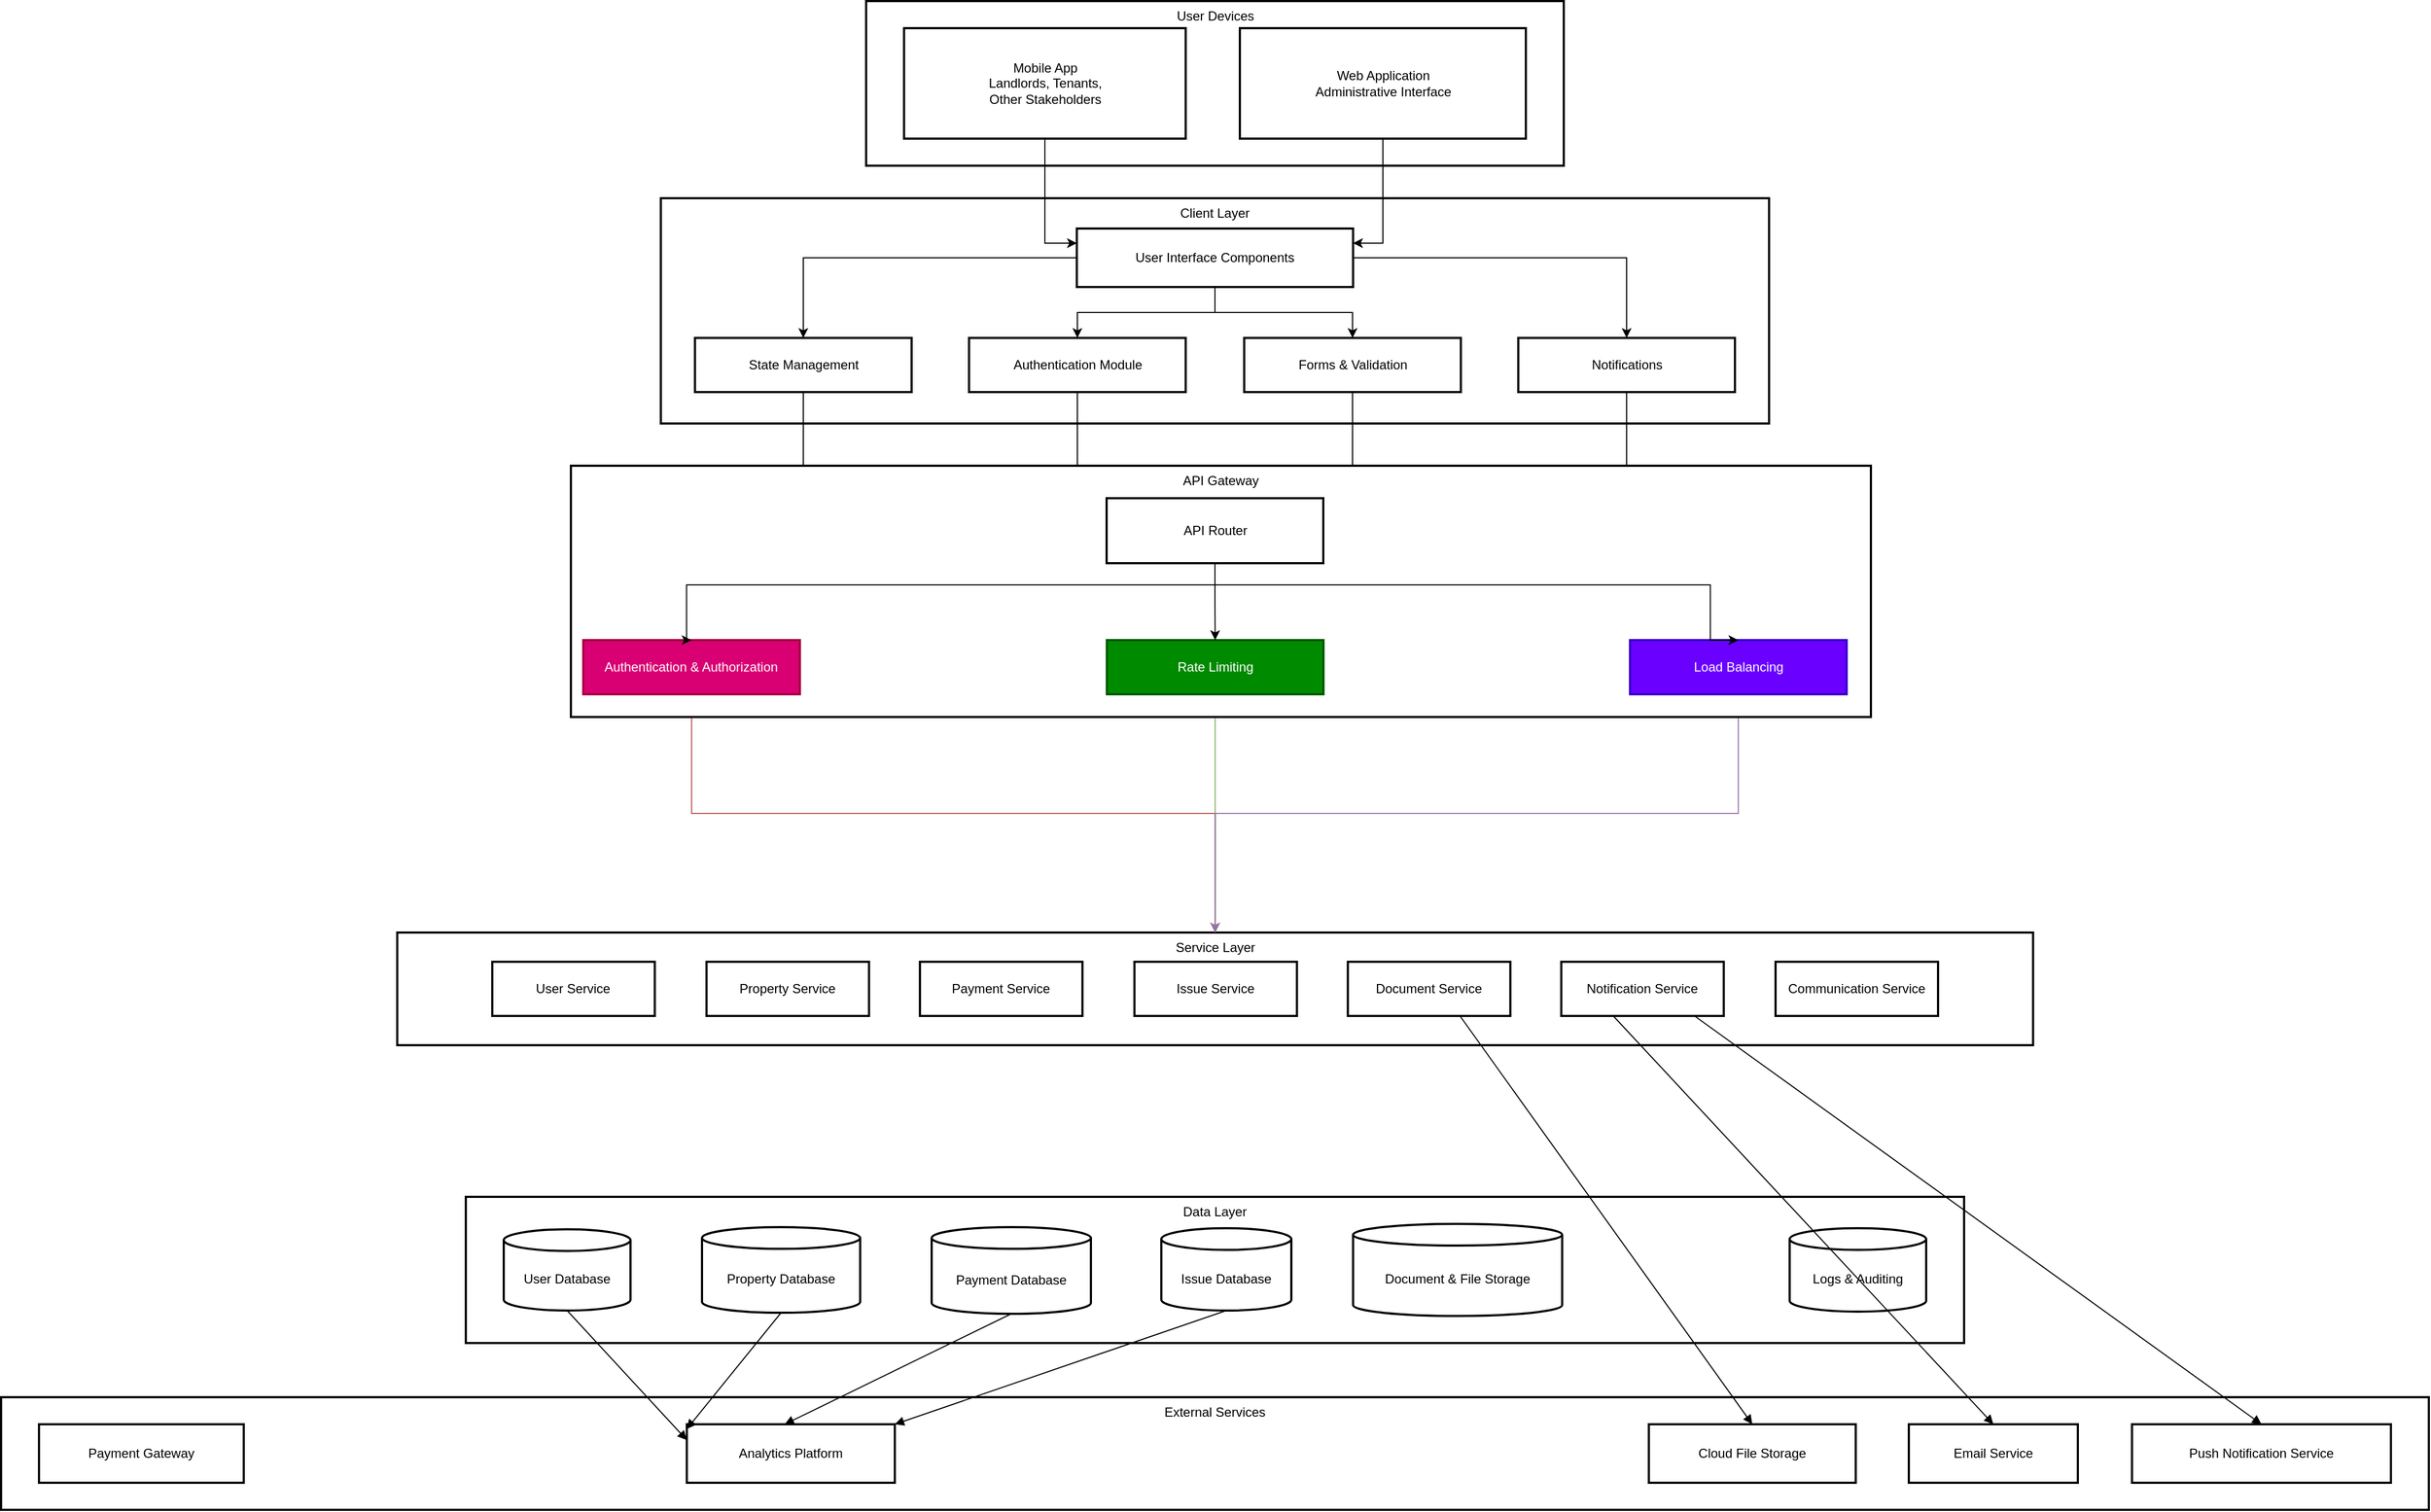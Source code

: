 <mxfile version="26.1.1">
  <diagram name="Page-1" id="fBjL8o_hA7o35bIcAhnm">
    <mxGraphModel dx="1640" dy="1245" grid="1" gridSize="10" guides="1" tooltips="1" connect="1" arrows="1" fold="1" page="1" pageScale="1" pageWidth="827" pageHeight="1169" math="0" shadow="0">
      <root>
        <mxCell id="0" />
        <mxCell id="1" parent="0" />
        <mxCell id="ONVwY6G91tmGvO6E3kD--86" value="" style="group" vertex="1" connectable="0" parent="1">
          <mxGeometry x="796" y="222" width="1023" height="208" as="geometry" />
        </mxCell>
        <mxCell id="ONVwY6G91tmGvO6E3kD--5" value="Client Layer" style="whiteSpace=wrap;strokeWidth=2;verticalAlign=top;" vertex="1" parent="ONVwY6G91tmGvO6E3kD--86">
          <mxGeometry width="1023" height="208" as="geometry" />
        </mxCell>
        <mxCell id="ONVwY6G91tmGvO6E3kD--104" style="edgeStyle=orthogonalEdgeStyle;rounded=0;orthogonalLoop=1;jettySize=auto;html=1;exitX=0;exitY=0.5;exitDx=0;exitDy=0;entryX=0.5;entryY=0;entryDx=0;entryDy=0;" edge="1" parent="ONVwY6G91tmGvO6E3kD--86" source="ONVwY6G91tmGvO6E3kD--9" target="ONVwY6G91tmGvO6E3kD--10">
          <mxGeometry relative="1" as="geometry" />
        </mxCell>
        <mxCell id="ONVwY6G91tmGvO6E3kD--105" style="edgeStyle=orthogonalEdgeStyle;rounded=0;orthogonalLoop=1;jettySize=auto;html=1;entryX=0.5;entryY=0;entryDx=0;entryDy=0;" edge="1" parent="ONVwY6G91tmGvO6E3kD--86" source="ONVwY6G91tmGvO6E3kD--9" target="ONVwY6G91tmGvO6E3kD--11">
          <mxGeometry relative="1" as="geometry" />
        </mxCell>
        <mxCell id="ONVwY6G91tmGvO6E3kD--106" style="edgeStyle=orthogonalEdgeStyle;rounded=0;orthogonalLoop=1;jettySize=auto;html=1;entryX=0.5;entryY=0;entryDx=0;entryDy=0;" edge="1" parent="ONVwY6G91tmGvO6E3kD--86" source="ONVwY6G91tmGvO6E3kD--9" target="ONVwY6G91tmGvO6E3kD--12">
          <mxGeometry relative="1" as="geometry" />
        </mxCell>
        <mxCell id="ONVwY6G91tmGvO6E3kD--107" style="edgeStyle=orthogonalEdgeStyle;rounded=0;orthogonalLoop=1;jettySize=auto;html=1;entryX=0.5;entryY=0;entryDx=0;entryDy=0;" edge="1" parent="ONVwY6G91tmGvO6E3kD--86" source="ONVwY6G91tmGvO6E3kD--9" target="ONVwY6G91tmGvO6E3kD--13">
          <mxGeometry relative="1" as="geometry" />
        </mxCell>
        <mxCell id="ONVwY6G91tmGvO6E3kD--9" value="User Interface Components" style="whiteSpace=wrap;strokeWidth=2;" vertex="1" parent="ONVwY6G91tmGvO6E3kD--86">
          <mxGeometry x="384" y="28" width="255" height="54" as="geometry" />
        </mxCell>
        <mxCell id="ONVwY6G91tmGvO6E3kD--10" value="State Management" style="whiteSpace=wrap;strokeWidth=2;" vertex="1" parent="ONVwY6G91tmGvO6E3kD--86">
          <mxGeometry x="31.5" y="129" width="200" height="50" as="geometry" />
        </mxCell>
        <mxCell id="ONVwY6G91tmGvO6E3kD--11" value="Authentication Module" style="whiteSpace=wrap;strokeWidth=2;" vertex="1" parent="ONVwY6G91tmGvO6E3kD--86">
          <mxGeometry x="284.5" y="129" width="200" height="50" as="geometry" />
        </mxCell>
        <mxCell id="ONVwY6G91tmGvO6E3kD--12" value="Forms &amp; Validation" style="whiteSpace=wrap;strokeWidth=2;" vertex="1" parent="ONVwY6G91tmGvO6E3kD--86">
          <mxGeometry x="538.5" y="129" width="200" height="50" as="geometry" />
        </mxCell>
        <mxCell id="ONVwY6G91tmGvO6E3kD--13" value="Notifications" style="whiteSpace=wrap;strokeWidth=2;" vertex="1" parent="ONVwY6G91tmGvO6E3kD--86">
          <mxGeometry x="791.5" y="129" width="200" height="50" as="geometry" />
        </mxCell>
        <mxCell id="ONVwY6G91tmGvO6E3kD--91" value="" style="group" vertex="1" connectable="0" parent="1">
          <mxGeometry x="187" y="1329" width="2241" height="104" as="geometry" />
        </mxCell>
        <mxCell id="ONVwY6G91tmGvO6E3kD--1" value="External Services" style="whiteSpace=wrap;strokeWidth=2;verticalAlign=top;" vertex="1" parent="ONVwY6G91tmGvO6E3kD--91">
          <mxGeometry width="2241" height="104" as="geometry" />
        </mxCell>
        <mxCell id="ONVwY6G91tmGvO6E3kD--31" value="Payment Gateway" style="whiteSpace=wrap;strokeWidth=2;" vertex="1" parent="ONVwY6G91tmGvO6E3kD--91">
          <mxGeometry x="35" y="25" width="189" height="54" as="geometry" />
        </mxCell>
        <mxCell id="ONVwY6G91tmGvO6E3kD--32" value="Email Service" style="whiteSpace=wrap;strokeWidth=2;" vertex="1" parent="ONVwY6G91tmGvO6E3kD--91">
          <mxGeometry x="1761" y="25" width="156" height="54" as="geometry" />
        </mxCell>
        <mxCell id="ONVwY6G91tmGvO6E3kD--33" value="Push Notification Service" style="whiteSpace=wrap;strokeWidth=2;" vertex="1" parent="ONVwY6G91tmGvO6E3kD--91">
          <mxGeometry x="1967" y="25" width="239" height="54" as="geometry" />
        </mxCell>
        <mxCell id="ONVwY6G91tmGvO6E3kD--34" value="Cloud File Storage" style="whiteSpace=wrap;strokeWidth=2;" vertex="1" parent="ONVwY6G91tmGvO6E3kD--91">
          <mxGeometry x="1521" y="25" width="191" height="54" as="geometry" />
        </mxCell>
        <mxCell id="ONVwY6G91tmGvO6E3kD--35" value="Analytics Platform" style="whiteSpace=wrap;strokeWidth=2;" vertex="1" parent="ONVwY6G91tmGvO6E3kD--91">
          <mxGeometry x="633" y="25" width="192" height="54" as="geometry" />
        </mxCell>
        <mxCell id="ONVwY6G91tmGvO6E3kD--90" value="" style="group" vertex="1" connectable="0" parent="1">
          <mxGeometry x="616" y="1144" width="1383" height="135" as="geometry" />
        </mxCell>
        <mxCell id="ONVwY6G91tmGvO6E3kD--2" value="Data Layer" style="whiteSpace=wrap;strokeWidth=2;verticalAlign=top;" vertex="1" parent="ONVwY6G91tmGvO6E3kD--90">
          <mxGeometry width="1383" height="135" as="geometry" />
        </mxCell>
        <mxCell id="ONVwY6G91tmGvO6E3kD--25" value="User Database" style="shape=cylinder3;boundedLbl=1;backgroundOutline=1;size=10;strokeWidth=2;whiteSpace=wrap;" vertex="1" parent="ONVwY6G91tmGvO6E3kD--90">
          <mxGeometry x="35" y="30" width="117" height="75" as="geometry" />
        </mxCell>
        <mxCell id="ONVwY6G91tmGvO6E3kD--26" value="Property Database" style="shape=cylinder3;boundedLbl=1;backgroundOutline=1;size=10;strokeWidth=2;whiteSpace=wrap;" vertex="1" parent="ONVwY6G91tmGvO6E3kD--90">
          <mxGeometry x="218" y="28" width="146" height="79" as="geometry" />
        </mxCell>
        <mxCell id="ONVwY6G91tmGvO6E3kD--27" value="Payment Database" style="shape=cylinder3;boundedLbl=1;backgroundOutline=1;size=10;strokeWidth=2;whiteSpace=wrap;" vertex="1" parent="ONVwY6G91tmGvO6E3kD--90">
          <mxGeometry x="430" y="28" width="147" height="80" as="geometry" />
        </mxCell>
        <mxCell id="ONVwY6G91tmGvO6E3kD--28" value="Issue Database" style="shape=cylinder3;boundedLbl=1;backgroundOutline=1;size=10;strokeWidth=2;whiteSpace=wrap;" vertex="1" parent="ONVwY6G91tmGvO6E3kD--90">
          <mxGeometry x="642" y="29" width="120" height="76" as="geometry" />
        </mxCell>
        <mxCell id="ONVwY6G91tmGvO6E3kD--29" value="Document &amp; File Storage" style="shape=cylinder3;boundedLbl=1;backgroundOutline=1;size=10;strokeWidth=2;whiteSpace=wrap;" vertex="1" parent="ONVwY6G91tmGvO6E3kD--90">
          <mxGeometry x="819" y="25" width="193" height="85" as="geometry" />
        </mxCell>
        <mxCell id="ONVwY6G91tmGvO6E3kD--30" value="Logs &amp; Auditing" style="shape=cylinder3;boundedLbl=1;backgroundOutline=1;size=10;strokeWidth=2;whiteSpace=wrap;" vertex="1" parent="ONVwY6G91tmGvO6E3kD--90">
          <mxGeometry x="1222" y="29" width="126" height="77" as="geometry" />
        </mxCell>
        <mxCell id="ONVwY6G91tmGvO6E3kD--89" value="" style="group" vertex="1" connectable="0" parent="1">
          <mxGeometry x="552.69" y="900" width="1510" height="104" as="geometry" />
        </mxCell>
        <mxCell id="ONVwY6G91tmGvO6E3kD--3" value="Service Layer" style="whiteSpace=wrap;strokeWidth=2;verticalAlign=top;" vertex="1" parent="ONVwY6G91tmGvO6E3kD--89">
          <mxGeometry width="1510" height="104" as="geometry" />
        </mxCell>
        <mxCell id="ONVwY6G91tmGvO6E3kD--18" value="User Service" style="whiteSpace=wrap;strokeWidth=2;" vertex="1" parent="ONVwY6G91tmGvO6E3kD--89">
          <mxGeometry x="87.723" y="27" width="150" height="50" as="geometry" />
        </mxCell>
        <mxCell id="ONVwY6G91tmGvO6E3kD--19" value="Property Service" style="whiteSpace=wrap;strokeWidth=2;" vertex="1" parent="ONVwY6G91tmGvO6E3kD--89">
          <mxGeometry x="285.49" y="27" width="150" height="50" as="geometry" />
        </mxCell>
        <mxCell id="ONVwY6G91tmGvO6E3kD--20" value="Payment Service" style="whiteSpace=wrap;strokeWidth=2;" vertex="1" parent="ONVwY6G91tmGvO6E3kD--89">
          <mxGeometry x="482.49" y="27" width="150" height="50" as="geometry" />
        </mxCell>
        <mxCell id="ONVwY6G91tmGvO6E3kD--21" value="Issue Service" style="whiteSpace=wrap;strokeWidth=2;" vertex="1" parent="ONVwY6G91tmGvO6E3kD--89">
          <mxGeometry x="680.49" y="27" width="150" height="50" as="geometry" />
        </mxCell>
        <mxCell id="ONVwY6G91tmGvO6E3kD--22" value="Document Service" style="whiteSpace=wrap;strokeWidth=2;" vertex="1" parent="ONVwY6G91tmGvO6E3kD--89">
          <mxGeometry x="877.49" y="27" width="150" height="50" as="geometry" />
        </mxCell>
        <mxCell id="ONVwY6G91tmGvO6E3kD--23" value="Notification Service" style="whiteSpace=wrap;strokeWidth=2;" vertex="1" parent="ONVwY6G91tmGvO6E3kD--89">
          <mxGeometry x="1074.49" y="27" width="150" height="50" as="geometry" />
        </mxCell>
        <mxCell id="ONVwY6G91tmGvO6E3kD--24" value="Communication Service" style="whiteSpace=wrap;strokeWidth=2;" vertex="1" parent="ONVwY6G91tmGvO6E3kD--89">
          <mxGeometry x="1272.286" y="27" width="150" height="50" as="geometry" />
        </mxCell>
        <mxCell id="ONVwY6G91tmGvO6E3kD--78" value="" style="curved=1;startArrow=none;endArrow=block;exitX=0.32;exitY=1;entryX=0.5;entryY=-0.01;rounded=0;" edge="1" parent="1" source="ONVwY6G91tmGvO6E3kD--23" target="ONVwY6G91tmGvO6E3kD--32">
          <mxGeometry relative="1" as="geometry">
            <Array as="points" />
          </mxGeometry>
        </mxCell>
        <mxCell id="ONVwY6G91tmGvO6E3kD--79" value="" style="curved=1;startArrow=none;endArrow=block;exitX=0.82;exitY=1;entryX=0.5;entryY=-0.01;rounded=0;" edge="1" parent="1" source="ONVwY6G91tmGvO6E3kD--23" target="ONVwY6G91tmGvO6E3kD--33">
          <mxGeometry relative="1" as="geometry">
            <Array as="points" />
          </mxGeometry>
        </mxCell>
        <mxCell id="ONVwY6G91tmGvO6E3kD--80" value="" style="curved=1;startArrow=none;endArrow=block;exitX=0.69;exitY=1;entryX=0.5;entryY=-0.01;rounded=0;" edge="1" parent="1" source="ONVwY6G91tmGvO6E3kD--22" target="ONVwY6G91tmGvO6E3kD--34">
          <mxGeometry relative="1" as="geometry">
            <Array as="points" />
          </mxGeometry>
        </mxCell>
        <mxCell id="ONVwY6G91tmGvO6E3kD--81" value="" style="curved=1;startArrow=none;endArrow=block;exitX=0.5;exitY=1;entryX=0;entryY=0.27;rounded=0;" edge="1" parent="1" source="ONVwY6G91tmGvO6E3kD--25" target="ONVwY6G91tmGvO6E3kD--35">
          <mxGeometry relative="1" as="geometry">
            <Array as="points" />
          </mxGeometry>
        </mxCell>
        <mxCell id="ONVwY6G91tmGvO6E3kD--82" value="" style="curved=1;startArrow=none;endArrow=block;exitX=0.5;exitY=1;entryX=0;entryY=0.08;rounded=0;" edge="1" parent="1" source="ONVwY6G91tmGvO6E3kD--26" target="ONVwY6G91tmGvO6E3kD--35">
          <mxGeometry relative="1" as="geometry">
            <Array as="points" />
          </mxGeometry>
        </mxCell>
        <mxCell id="ONVwY6G91tmGvO6E3kD--83" value="" style="curved=1;startArrow=none;endArrow=block;exitX=0.5;exitY=0.99;entryX=0.47;entryY=-0.01;rounded=0;" edge="1" parent="1" source="ONVwY6G91tmGvO6E3kD--27" target="ONVwY6G91tmGvO6E3kD--35">
          <mxGeometry relative="1" as="geometry">
            <Array as="points" />
          </mxGeometry>
        </mxCell>
        <mxCell id="ONVwY6G91tmGvO6E3kD--84" value="" style="curved=1;startArrow=none;endArrow=block;exitX=0.5;exitY=1;entryX=1;entryY=0;rounded=0;" edge="1" parent="1" source="ONVwY6G91tmGvO6E3kD--28" target="ONVwY6G91tmGvO6E3kD--35">
          <mxGeometry relative="1" as="geometry">
            <Array as="points" />
          </mxGeometry>
        </mxCell>
        <mxCell id="ONVwY6G91tmGvO6E3kD--85" value="" style="group" vertex="1" connectable="0" parent="1">
          <mxGeometry x="985.5" y="40" width="644" height="152" as="geometry" />
        </mxCell>
        <mxCell id="ONVwY6G91tmGvO6E3kD--6" value="User Devices" style="whiteSpace=wrap;strokeWidth=2;verticalAlign=top;" vertex="1" parent="ONVwY6G91tmGvO6E3kD--85">
          <mxGeometry width="644" height="152" as="geometry" />
        </mxCell>
        <mxCell id="ONVwY6G91tmGvO6E3kD--7" value="Mobile App&#xa;Landlords, Tenants,&#xa;Other Stakeholders" style="whiteSpace=wrap;strokeWidth=2;" vertex="1" parent="ONVwY6G91tmGvO6E3kD--85">
          <mxGeometry x="35" y="25" width="260" height="102" as="geometry" />
        </mxCell>
        <mxCell id="ONVwY6G91tmGvO6E3kD--8" value="Web Application&#xa;Administrative Interface" style="whiteSpace=wrap;strokeWidth=2;" vertex="1" parent="ONVwY6G91tmGvO6E3kD--85">
          <mxGeometry x="345" y="25" width="264" height="102" as="geometry" />
        </mxCell>
        <mxCell id="ONVwY6G91tmGvO6E3kD--109" style="edgeStyle=orthogonalEdgeStyle;rounded=0;orthogonalLoop=1;jettySize=auto;html=1;entryX=0;entryY=0.5;entryDx=0;entryDy=0;" edge="1" parent="1" source="ONVwY6G91tmGvO6E3kD--11" target="ONVwY6G91tmGvO6E3kD--14">
          <mxGeometry relative="1" as="geometry" />
        </mxCell>
        <mxCell id="ONVwY6G91tmGvO6E3kD--110" style="edgeStyle=orthogonalEdgeStyle;rounded=0;orthogonalLoop=1;jettySize=auto;html=1;entryX=1;entryY=0.5;entryDx=0;entryDy=0;" edge="1" parent="1" source="ONVwY6G91tmGvO6E3kD--12" target="ONVwY6G91tmGvO6E3kD--14">
          <mxGeometry relative="1" as="geometry" />
        </mxCell>
        <mxCell id="ONVwY6G91tmGvO6E3kD--115" style="edgeStyle=orthogonalEdgeStyle;rounded=0;orthogonalLoop=1;jettySize=auto;html=1;entryX=1;entryY=0.25;entryDx=0;entryDy=0;" edge="1" parent="1" source="ONVwY6G91tmGvO6E3kD--8" target="ONVwY6G91tmGvO6E3kD--9">
          <mxGeometry relative="1" as="geometry" />
        </mxCell>
        <mxCell id="ONVwY6G91tmGvO6E3kD--116" style="edgeStyle=orthogonalEdgeStyle;rounded=0;orthogonalLoop=1;jettySize=auto;html=1;entryX=0;entryY=0.25;entryDx=0;entryDy=0;" edge="1" parent="1" source="ONVwY6G91tmGvO6E3kD--7" target="ONVwY6G91tmGvO6E3kD--9">
          <mxGeometry relative="1" as="geometry" />
        </mxCell>
        <mxCell id="ONVwY6G91tmGvO6E3kD--118" style="edgeStyle=orthogonalEdgeStyle;rounded=0;orthogonalLoop=1;jettySize=auto;html=1;entryX=1;entryY=0.75;entryDx=0;entryDy=0;" edge="1" parent="1" source="ONVwY6G91tmGvO6E3kD--13" target="ONVwY6G91tmGvO6E3kD--14">
          <mxGeometry relative="1" as="geometry">
            <Array as="points">
              <mxPoint x="1688" y="544" />
            </Array>
          </mxGeometry>
        </mxCell>
        <mxCell id="ONVwY6G91tmGvO6E3kD--119" style="edgeStyle=orthogonalEdgeStyle;rounded=0;orthogonalLoop=1;jettySize=auto;html=1;entryX=0;entryY=0.75;entryDx=0;entryDy=0;" edge="1" parent="1" source="ONVwY6G91tmGvO6E3kD--10" target="ONVwY6G91tmGvO6E3kD--14">
          <mxGeometry relative="1" as="geometry">
            <Array as="points">
              <mxPoint x="928" y="544" />
            </Array>
          </mxGeometry>
        </mxCell>
        <mxCell id="ONVwY6G91tmGvO6E3kD--120" style="edgeStyle=orthogonalEdgeStyle;rounded=0;orthogonalLoop=1;jettySize=auto;html=1;entryX=0.5;entryY=0;entryDx=0;entryDy=0;fillColor=#f8cecc;strokeColor=#b85450;" edge="1" parent="1" source="ONVwY6G91tmGvO6E3kD--15" target="ONVwY6G91tmGvO6E3kD--3">
          <mxGeometry relative="1" as="geometry" />
        </mxCell>
        <mxCell id="ONVwY6G91tmGvO6E3kD--121" style="edgeStyle=orthogonalEdgeStyle;rounded=0;orthogonalLoop=1;jettySize=auto;html=1;entryX=0.5;entryY=0;entryDx=0;entryDy=0;fillColor=#d5e8d4;strokeColor=#82b366;" edge="1" parent="1" source="ONVwY6G91tmGvO6E3kD--16" target="ONVwY6G91tmGvO6E3kD--3">
          <mxGeometry relative="1" as="geometry" />
        </mxCell>
        <mxCell id="ONVwY6G91tmGvO6E3kD--122" style="edgeStyle=orthogonalEdgeStyle;rounded=0;orthogonalLoop=1;jettySize=auto;html=1;entryX=0.5;entryY=0;entryDx=0;entryDy=0;fillColor=#e1d5e7;strokeColor=#9673a6;" edge="1" parent="1" source="ONVwY6G91tmGvO6E3kD--17" target="ONVwY6G91tmGvO6E3kD--3">
          <mxGeometry relative="1" as="geometry" />
        </mxCell>
        <mxCell id="ONVwY6G91tmGvO6E3kD--123" value="" style="group" vertex="1" connectable="0" parent="1">
          <mxGeometry x="713" y="469" width="1200.003" height="232" as="geometry" />
        </mxCell>
        <mxCell id="ONVwY6G91tmGvO6E3kD--4" value="API Gateway" style="whiteSpace=wrap;strokeWidth=2;verticalAlign=top;" vertex="1" parent="ONVwY6G91tmGvO6E3kD--123">
          <mxGeometry width="1200.003" height="232" as="geometry" />
        </mxCell>
        <mxCell id="ONVwY6G91tmGvO6E3kD--14" value="API Router" style="whiteSpace=wrap;strokeWidth=2;" vertex="1" parent="ONVwY6G91tmGvO6E3kD--123">
          <mxGeometry x="494.501" y="30" width="200.0" height="60" as="geometry" />
        </mxCell>
        <mxCell id="ONVwY6G91tmGvO6E3kD--15" value="Authentication &amp; Authorization" style="whiteSpace=wrap;strokeWidth=2;fillColor=#d80073;strokeColor=#A50040;fontColor=#ffffff;" vertex="1" parent="ONVwY6G91tmGvO6E3kD--123">
          <mxGeometry x="11.363" y="161" width="200.0" height="50" as="geometry" />
        </mxCell>
        <mxCell id="ONVwY6G91tmGvO6E3kD--16" value="Rate Limiting" style="whiteSpace=wrap;strokeWidth=2;fillColor=#008a00;fontColor=#ffffff;strokeColor=#005700;" vertex="1" parent="ONVwY6G91tmGvO6E3kD--123">
          <mxGeometry x="494.691" y="161" width="200.0" height="50" as="geometry" />
        </mxCell>
        <mxCell id="ONVwY6G91tmGvO6E3kD--17" value="Load Balancing" style="whiteSpace=wrap;strokeWidth=2;fillColor=#6a00ff;fontColor=#ffffff;strokeColor=#3700CC;" vertex="1" parent="ONVwY6G91tmGvO6E3kD--123">
          <mxGeometry x="977.63" y="161" width="200.0" height="50" as="geometry" />
        </mxCell>
        <mxCell id="ONVwY6G91tmGvO6E3kD--113" style="edgeStyle=orthogonalEdgeStyle;rounded=0;orthogonalLoop=1;jettySize=auto;html=1;entryX=0.5;entryY=0;entryDx=0;entryDy=0;" edge="1" parent="ONVwY6G91tmGvO6E3kD--123" source="ONVwY6G91tmGvO6E3kD--14" target="ONVwY6G91tmGvO6E3kD--15">
          <mxGeometry relative="1" as="geometry">
            <Array as="points">
              <mxPoint x="594.732" y="110" />
              <mxPoint x="106.747" y="110" />
            </Array>
          </mxGeometry>
        </mxCell>
        <mxCell id="ONVwY6G91tmGvO6E3kD--112" style="edgeStyle=orthogonalEdgeStyle;rounded=0;orthogonalLoop=1;jettySize=auto;html=1;entryX=0.5;entryY=0;entryDx=0;entryDy=0;" edge="1" parent="ONVwY6G91tmGvO6E3kD--123" source="ONVwY6G91tmGvO6E3kD--14" target="ONVwY6G91tmGvO6E3kD--16">
          <mxGeometry relative="1" as="geometry" />
        </mxCell>
        <mxCell id="ONVwY6G91tmGvO6E3kD--114" style="edgeStyle=orthogonalEdgeStyle;rounded=0;orthogonalLoop=1;jettySize=auto;html=1;entryX=0.5;entryY=0;entryDx=0;entryDy=0;" edge="1" parent="ONVwY6G91tmGvO6E3kD--123" source="ONVwY6G91tmGvO6E3kD--14" target="ONVwY6G91tmGvO6E3kD--17">
          <mxGeometry relative="1" as="geometry">
            <Array as="points">
              <mxPoint x="594.732" y="110" />
              <mxPoint x="1051.757" y="110" />
            </Array>
          </mxGeometry>
        </mxCell>
      </root>
    </mxGraphModel>
  </diagram>
</mxfile>
